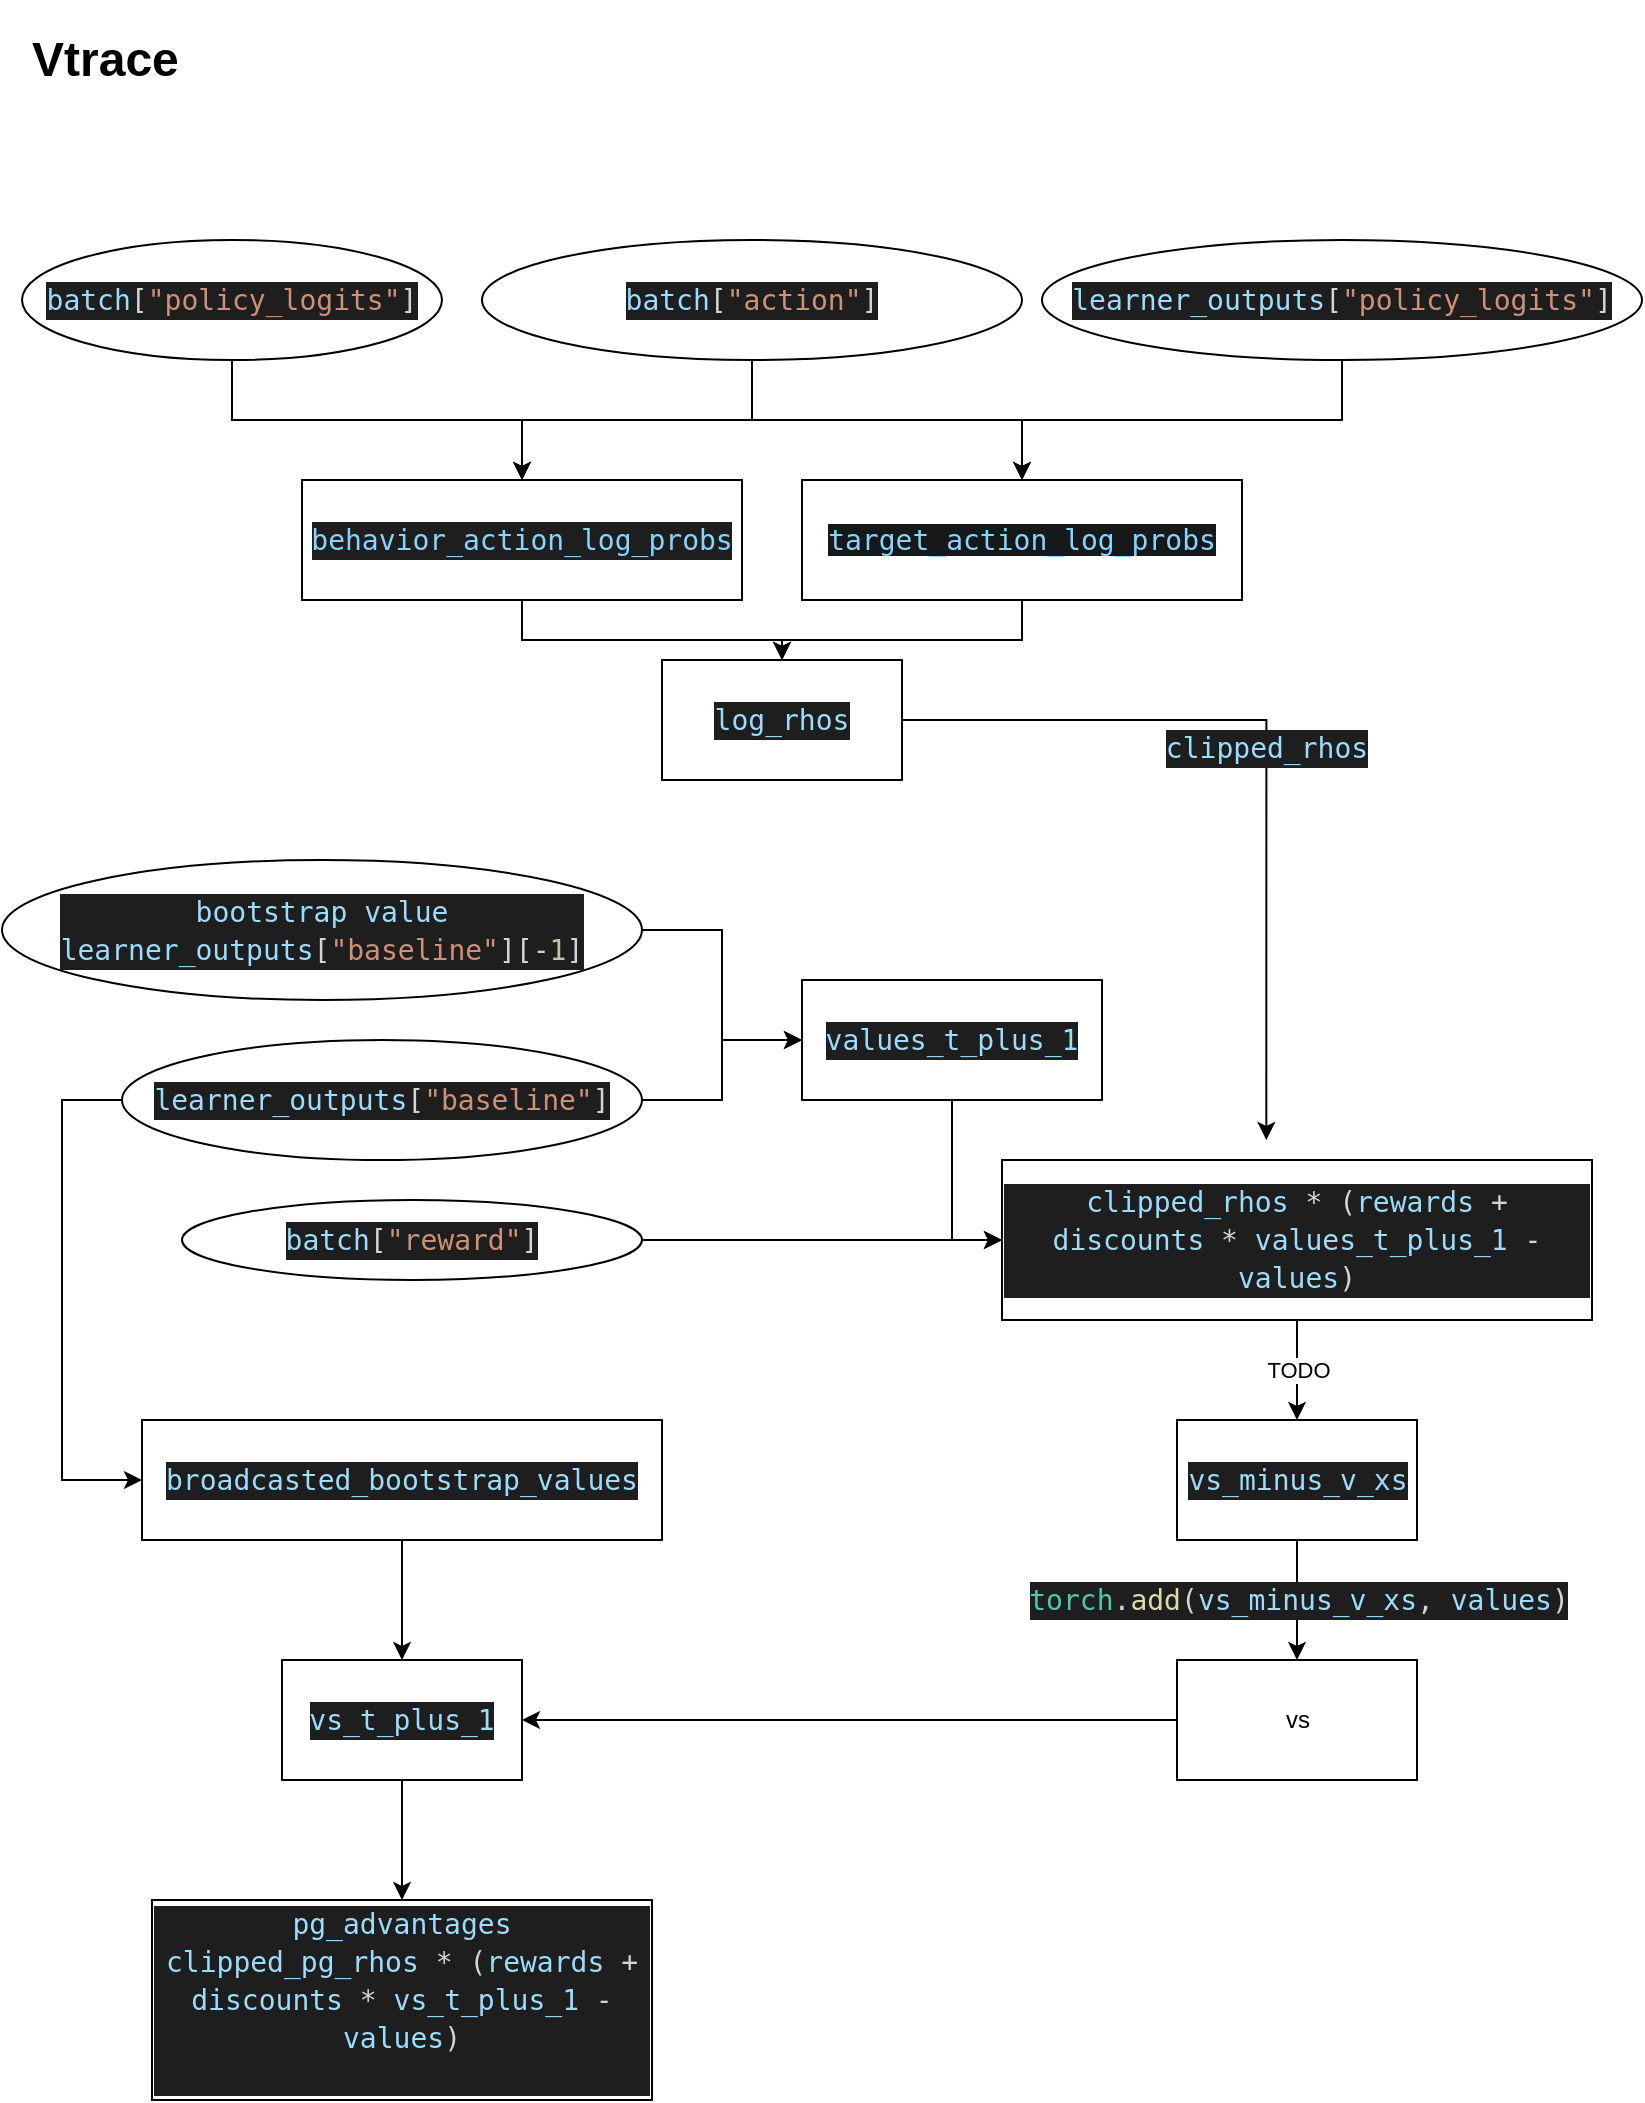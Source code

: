<mxfile version="16.6.6" type="github">
  <diagram id="kGYc3s8CcaRbxecMhjrC" name="Page-1">
    <mxGraphModel dx="1366" dy="1324" grid="1" gridSize="10" guides="1" tooltips="1" connect="1" arrows="1" fold="1" page="1" pageScale="1" pageWidth="850" pageHeight="1100" math="0" shadow="0">
      <root>
        <mxCell id="0" />
        <mxCell id="1" parent="0" />
        <mxCell id="BBuTkvsm7TjV3sl1JJMY-71" style="edgeStyle=orthogonalEdgeStyle;rounded=0;orthogonalLoop=1;jettySize=auto;html=1;entryX=0.5;entryY=0;entryDx=0;entryDy=0;" edge="1" parent="1" source="BBuTkvsm7TjV3sl1JJMY-1" target="BBuTkvsm7TjV3sl1JJMY-7">
          <mxGeometry relative="1" as="geometry" />
        </mxCell>
        <mxCell id="BBuTkvsm7TjV3sl1JJMY-1" value="&lt;div style=&quot;color: rgb(212 , 212 , 212) ; background-color: rgb(30 , 30 , 30) ; font-family: &amp;#34;droid sans mono&amp;#34; , &amp;#34;monospace&amp;#34; , monospace ; font-size: 14px ; line-height: 19px&quot;&gt;&lt;span style=&quot;color: rgb(156 , 220 , 254)&quot;&gt;batch&lt;/span&gt;[&lt;span style=&quot;color: rgb(206 , 145 , 120)&quot;&gt;&quot;policy_logits&quot;&lt;/span&gt;]&lt;/div&gt;" style="ellipse;whiteSpace=wrap;html=1;" vertex="1" parent="1">
          <mxGeometry x="20" y="150" width="210" height="60" as="geometry" />
        </mxCell>
        <mxCell id="BBuTkvsm7TjV3sl1JJMY-70" style="edgeStyle=orthogonalEdgeStyle;rounded=0;orthogonalLoop=1;jettySize=auto;html=1;" edge="1" parent="1" source="BBuTkvsm7TjV3sl1JJMY-2" target="BBuTkvsm7TjV3sl1JJMY-21">
          <mxGeometry relative="1" as="geometry" />
        </mxCell>
        <mxCell id="BBuTkvsm7TjV3sl1JJMY-2" value="&lt;meta charset=&quot;utf-8&quot;&gt;&lt;div style=&quot;color: rgb(212, 212, 212); background-color: rgb(30, 30, 30); font-family: &amp;quot;droid sans mono&amp;quot;, &amp;quot;monospace&amp;quot;, monospace; font-weight: normal; font-size: 14px; line-height: 19px;&quot;&gt;&lt;div&gt;&lt;span style=&quot;color: #9cdcfe&quot;&gt;learner_outputs&lt;/span&gt;&lt;span style=&quot;color: #d4d4d4&quot;&gt;[&lt;/span&gt;&lt;span style=&quot;color: #ce9178&quot;&gt;&quot;policy_logits&quot;&lt;/span&gt;&lt;span style=&quot;color: #d4d4d4&quot;&gt;]&lt;/span&gt;&lt;/div&gt;&lt;/div&gt;" style="ellipse;whiteSpace=wrap;html=1;" vertex="1" parent="1">
          <mxGeometry x="530" y="150" width="300" height="60" as="geometry" />
        </mxCell>
        <mxCell id="BBuTkvsm7TjV3sl1JJMY-72" style="edgeStyle=orthogonalEdgeStyle;rounded=0;orthogonalLoop=1;jettySize=auto;html=1;entryX=0.5;entryY=0;entryDx=0;entryDy=0;" edge="1" parent="1" source="BBuTkvsm7TjV3sl1JJMY-3" target="BBuTkvsm7TjV3sl1JJMY-7">
          <mxGeometry relative="1" as="geometry" />
        </mxCell>
        <mxCell id="BBuTkvsm7TjV3sl1JJMY-73" style="edgeStyle=orthogonalEdgeStyle;rounded=0;orthogonalLoop=1;jettySize=auto;html=1;entryX=0.5;entryY=0;entryDx=0;entryDy=0;" edge="1" parent="1" source="BBuTkvsm7TjV3sl1JJMY-3" target="BBuTkvsm7TjV3sl1JJMY-21">
          <mxGeometry relative="1" as="geometry" />
        </mxCell>
        <mxCell id="BBuTkvsm7TjV3sl1JJMY-3" value="&lt;div style=&quot;color: rgb(212 , 212 , 212) ; background-color: rgb(30 , 30 , 30) ; font-family: &amp;#34;droid sans mono&amp;#34; , &amp;#34;monospace&amp;#34; , monospace ; font-size: 14px ; line-height: 19px&quot;&gt;&lt;span style=&quot;color: rgb(156 , 220 , 254)&quot;&gt;batch&lt;/span&gt;[&lt;span style=&quot;color: rgb(206 , 145 , 120)&quot;&gt;&quot;action&quot;&lt;/span&gt;]&lt;/div&gt;" style="ellipse;whiteSpace=wrap;html=1;" vertex="1" parent="1">
          <mxGeometry x="250" y="150" width="270" height="60" as="geometry" />
        </mxCell>
        <mxCell id="BBuTkvsm7TjV3sl1JJMY-75" style="edgeStyle=orthogonalEdgeStyle;rounded=0;orthogonalLoop=1;jettySize=auto;html=1;entryX=0.5;entryY=0;entryDx=0;entryDy=0;" edge="1" parent="1" source="BBuTkvsm7TjV3sl1JJMY-7" target="BBuTkvsm7TjV3sl1JJMY-26">
          <mxGeometry relative="1" as="geometry" />
        </mxCell>
        <mxCell id="BBuTkvsm7TjV3sl1JJMY-7" value="&lt;div style=&quot;color: rgb(212 , 212 , 212) ; background-color: rgb(30 , 30 , 30) ; font-family: &amp;#34;droid sans mono&amp;#34; , &amp;#34;monospace&amp;#34; , monospace ; font-size: 14px ; line-height: 19px&quot;&gt;&lt;span style=&quot;color: rgb(135 , 213 , 254)&quot;&gt;behavior_action_log_probs&lt;/span&gt;&lt;br&gt;&lt;/div&gt;" style="rounded=0;whiteSpace=wrap;html=1;" vertex="1" parent="1">
          <mxGeometry x="160" y="270" width="220" height="60" as="geometry" />
        </mxCell>
        <mxCell id="BBuTkvsm7TjV3sl1JJMY-76" style="edgeStyle=orthogonalEdgeStyle;rounded=0;orthogonalLoop=1;jettySize=auto;html=1;entryX=0.5;entryY=0;entryDx=0;entryDy=0;" edge="1" parent="1" source="BBuTkvsm7TjV3sl1JJMY-21" target="BBuTkvsm7TjV3sl1JJMY-26">
          <mxGeometry relative="1" as="geometry" />
        </mxCell>
        <mxCell id="BBuTkvsm7TjV3sl1JJMY-21" value="&lt;span style=&quot;color: rgb(135 , 213 , 254) ; font-family: &amp;#34;droid sans mono&amp;#34; , &amp;#34;monospace&amp;#34; , monospace ; font-size: 14px ; background-color: rgb(23 , 24 , 25)&quot;&gt;target_action_log_probs&lt;/span&gt;" style="rounded=0;whiteSpace=wrap;html=1;" vertex="1" parent="1">
          <mxGeometry x="410" y="270" width="220" height="60" as="geometry" />
        </mxCell>
        <mxCell id="BBuTkvsm7TjV3sl1JJMY-78" value="&lt;meta charset=&quot;utf-8&quot;&gt;&lt;div style=&quot;color: rgb(212, 212, 212); background-color: rgb(30, 30, 30); font-family: &amp;quot;droid sans mono&amp;quot;, &amp;quot;monospace&amp;quot;, monospace; font-weight: normal; font-size: 14px; line-height: 19px;&quot;&gt;&lt;div&gt;&lt;span style=&quot;color: #9cdcfe&quot;&gt;clipped_rhos&lt;/span&gt;&lt;/div&gt;&lt;/div&gt;" style="edgeStyle=orthogonalEdgeStyle;rounded=0;orthogonalLoop=1;jettySize=auto;html=1;entryX=0.448;entryY=-0.125;entryDx=0;entryDy=0;entryPerimeter=0;" edge="1" parent="1" source="BBuTkvsm7TjV3sl1JJMY-26" target="BBuTkvsm7TjV3sl1JJMY-82">
          <mxGeometry relative="1" as="geometry">
            <mxPoint x="510" y="630" as="targetPoint" />
          </mxGeometry>
        </mxCell>
        <mxCell id="BBuTkvsm7TjV3sl1JJMY-26" value="&lt;div style=&quot;color: rgb(212 , 212 , 212) ; background-color: rgb(30 , 30 , 30) ; font-family: &amp;#34;droid sans mono&amp;#34; , &amp;#34;monospace&amp;#34; , monospace ; font-size: 14px ; line-height: 19px&quot;&gt;&lt;span style=&quot;color: rgb(156 , 220 , 254)&quot;&gt;log_rhos&lt;/span&gt;&lt;/div&gt;" style="rounded=0;whiteSpace=wrap;html=1;" vertex="1" parent="1">
          <mxGeometry x="340" y="360" width="120" height="60" as="geometry" />
        </mxCell>
        <mxCell id="BBuTkvsm7TjV3sl1JJMY-42" value="&lt;div style=&quot;color: rgb(212 , 212 , 212) ; background-color: rgb(30 , 30 , 30) ; font-family: &amp;#34;droid sans mono&amp;#34; , &amp;#34;monospace&amp;#34; , monospace ; font-weight: normal ; font-size: 14px ; line-height: 19px&quot;&gt;&lt;div&gt;&lt;span style=&quot;color: rgb(156 , 220 , 254)&quot;&gt;pg_advantages&lt;/span&gt;&lt;/div&gt;&lt;div&gt;&lt;span style=&quot;color: rgb(156 , 220 , 254)&quot;&gt;&lt;div style=&quot;color: rgb(212 , 212 , 212) ; background-color: rgb(30 , 30 , 30) ; font-family: &amp;#34;droid sans mono&amp;#34; , &amp;#34;monospace&amp;#34; , monospace ; line-height: 19px&quot;&gt;&lt;div&gt;&lt;span style=&quot;color: rgb(156 , 220 , 254)&quot;&gt;clipped_pg_rhos&lt;/span&gt; * (&lt;span style=&quot;color: rgb(156 , 220 , 254)&quot;&gt;rewards&lt;/span&gt; + &lt;span style=&quot;color: rgb(156 , 220 , 254)&quot;&gt;discounts&lt;/span&gt; * &lt;span style=&quot;color: rgb(156 , 220 , 254)&quot;&gt;vs_t_plus_1&lt;/span&gt; - &lt;span style=&quot;color: rgb(156 , 220 , 254)&quot;&gt;values&lt;/span&gt;)&lt;/div&gt;&lt;br&gt;&lt;/div&gt;&lt;/span&gt;&lt;/div&gt;&lt;/div&gt;" style="rounded=0;whiteSpace=wrap;html=1;" vertex="1" parent="1">
          <mxGeometry x="85" y="980" width="250" height="100" as="geometry" />
        </mxCell>
        <mxCell id="BBuTkvsm7TjV3sl1JJMY-95" style="edgeStyle=orthogonalEdgeStyle;rounded=0;orthogonalLoop=1;jettySize=auto;html=1;entryX=1;entryY=0.5;entryDx=0;entryDy=0;" edge="1" parent="1" source="BBuTkvsm7TjV3sl1JJMY-43" target="BBuTkvsm7TjV3sl1JJMY-93">
          <mxGeometry relative="1" as="geometry">
            <mxPoint x="290" y="860" as="targetPoint" />
          </mxGeometry>
        </mxCell>
        <mxCell id="BBuTkvsm7TjV3sl1JJMY-43" value="vs" style="rounded=0;whiteSpace=wrap;html=1;" vertex="1" parent="1">
          <mxGeometry x="597.5" y="860" width="120" height="60" as="geometry" />
        </mxCell>
        <mxCell id="BBuTkvsm7TjV3sl1JJMY-50" value="&lt;h1&gt;Vtrace&lt;/h1&gt;&lt;div&gt;&lt;br&gt;&lt;/div&gt;" style="text;html=1;strokeColor=none;fillColor=none;spacing=5;spacingTop=-20;whiteSpace=wrap;overflow=hidden;rounded=0;" vertex="1" parent="1">
          <mxGeometry x="20" y="40" width="240" height="120" as="geometry" />
        </mxCell>
        <mxCell id="BBuTkvsm7TjV3sl1JJMY-83" style="edgeStyle=orthogonalEdgeStyle;rounded=0;orthogonalLoop=1;jettySize=auto;html=1;" edge="1" parent="1" source="BBuTkvsm7TjV3sl1JJMY-57" target="BBuTkvsm7TjV3sl1JJMY-82">
          <mxGeometry relative="1" as="geometry" />
        </mxCell>
        <mxCell id="BBuTkvsm7TjV3sl1JJMY-57" value="&lt;div style=&quot;color: rgb(212 , 212 , 212) ; background-color: rgb(30 , 30 , 30) ; font-family: &amp;#34;droid sans mono&amp;#34; , &amp;#34;monospace&amp;#34; , monospace ; font-size: 14px ; line-height: 19px&quot;&gt;&lt;span style=&quot;color: rgb(156 , 220 , 254)&quot;&gt;batch&lt;/span&gt;[&lt;span style=&quot;color: rgb(206 , 145 , 120)&quot;&gt;&quot;reward&quot;&lt;/span&gt;]&lt;/div&gt;" style="ellipse;whiteSpace=wrap;html=1;" vertex="1" parent="1">
          <mxGeometry x="100" y="630" width="230" height="40" as="geometry" />
        </mxCell>
        <mxCell id="BBuTkvsm7TjV3sl1JJMY-81" style="edgeStyle=orthogonalEdgeStyle;rounded=0;orthogonalLoop=1;jettySize=auto;html=1;entryX=0;entryY=0.5;entryDx=0;entryDy=0;" edge="1" parent="1" source="BBuTkvsm7TjV3sl1JJMY-58" target="BBuTkvsm7TjV3sl1JJMY-79">
          <mxGeometry relative="1" as="geometry" />
        </mxCell>
        <mxCell id="BBuTkvsm7TjV3sl1JJMY-91" style="edgeStyle=orthogonalEdgeStyle;rounded=0;orthogonalLoop=1;jettySize=auto;html=1;entryX=0;entryY=0.5;entryDx=0;entryDy=0;" edge="1" parent="1" source="BBuTkvsm7TjV3sl1JJMY-58" target="BBuTkvsm7TjV3sl1JJMY-92">
          <mxGeometry relative="1" as="geometry">
            <mxPoint x="40" y="750" as="targetPoint" />
            <Array as="points">
              <mxPoint x="40" y="580" />
              <mxPoint x="40" y="770" />
            </Array>
          </mxGeometry>
        </mxCell>
        <mxCell id="BBuTkvsm7TjV3sl1JJMY-58" value="&lt;div style=&quot;color: rgb(212 , 212 , 212) ; background-color: rgb(30 , 30 , 30) ; font-family: &amp;#34;droid sans mono&amp;#34; , &amp;#34;monospace&amp;#34; , monospace ; font-size: 14px ; line-height: 19px&quot;&gt;&lt;span style=&quot;color: rgb(156 , 220 , 254)&quot;&gt;learner_outputs&lt;/span&gt;[&lt;span style=&quot;color: rgb(206 , 145 , 120)&quot;&gt;&quot;baseline&quot;&lt;/span&gt;]&lt;/div&gt;" style="ellipse;whiteSpace=wrap;html=1;" vertex="1" parent="1">
          <mxGeometry x="70" y="550" width="260" height="60" as="geometry" />
        </mxCell>
        <mxCell id="BBuTkvsm7TjV3sl1JJMY-80" style="edgeStyle=orthogonalEdgeStyle;rounded=0;orthogonalLoop=1;jettySize=auto;html=1;entryX=0;entryY=0.5;entryDx=0;entryDy=0;" edge="1" parent="1" source="BBuTkvsm7TjV3sl1JJMY-59" target="BBuTkvsm7TjV3sl1JJMY-79">
          <mxGeometry relative="1" as="geometry" />
        </mxCell>
        <mxCell id="BBuTkvsm7TjV3sl1JJMY-59" value="&lt;div style=&quot;color: rgb(212 , 212 , 212) ; background-color: rgb(30 , 30 , 30) ; font-family: &amp;#34;droid sans mono&amp;#34; , &amp;#34;monospace&amp;#34; , monospace ; font-size: 14px ; line-height: 19px&quot;&gt;&lt;span style=&quot;color: rgb(156 , 220 , 254)&quot;&gt;bootstrap value&lt;/span&gt;&lt;/div&gt;&lt;div style=&quot;color: rgb(212 , 212 , 212) ; background-color: rgb(30 , 30 , 30) ; font-family: &amp;#34;droid sans mono&amp;#34; , &amp;#34;monospace&amp;#34; , monospace ; font-size: 14px ; line-height: 19px&quot;&gt;&lt;span style=&quot;color: rgb(156 , 220 , 254)&quot;&gt;learner_outputs&lt;/span&gt;[&lt;span style=&quot;color: rgb(206 , 145 , 120)&quot;&gt;&quot;baseline&quot;&lt;/span&gt;][-&lt;span style=&quot;color: rgb(181 , 206 , 168)&quot;&gt;1&lt;/span&gt;]&lt;/div&gt;" style="ellipse;whiteSpace=wrap;html=1;" vertex="1" parent="1">
          <mxGeometry x="10" y="460" width="320" height="70" as="geometry" />
        </mxCell>
        <mxCell id="BBuTkvsm7TjV3sl1JJMY-84" style="edgeStyle=orthogonalEdgeStyle;rounded=0;orthogonalLoop=1;jettySize=auto;html=1;entryX=0;entryY=0.5;entryDx=0;entryDy=0;" edge="1" parent="1" source="BBuTkvsm7TjV3sl1JJMY-79" target="BBuTkvsm7TjV3sl1JJMY-82">
          <mxGeometry relative="1" as="geometry" />
        </mxCell>
        <mxCell id="BBuTkvsm7TjV3sl1JJMY-79" value="&lt;div style=&quot;color: rgb(212 , 212 , 212) ; background-color: rgb(30 , 30 , 30) ; font-family: &amp;#34;droid sans mono&amp;#34; , &amp;#34;monospace&amp;#34; , monospace ; font-size: 14px ; line-height: 19px&quot;&gt;&lt;span style=&quot;color: rgb(156 , 220 , 254)&quot;&gt;values_t_plus_1&lt;/span&gt;&lt;/div&gt;" style="rounded=0;whiteSpace=wrap;html=1;" vertex="1" parent="1">
          <mxGeometry x="410" y="520" width="150" height="60" as="geometry" />
        </mxCell>
        <mxCell id="BBuTkvsm7TjV3sl1JJMY-86" value="TODO" style="edgeStyle=orthogonalEdgeStyle;rounded=0;orthogonalLoop=1;jettySize=auto;html=1;" edge="1" parent="1" source="BBuTkvsm7TjV3sl1JJMY-82" target="BBuTkvsm7TjV3sl1JJMY-85">
          <mxGeometry relative="1" as="geometry" />
        </mxCell>
        <mxCell id="BBuTkvsm7TjV3sl1JJMY-82" value="&lt;div style=&quot;color: rgb(212 , 212 , 212) ; background-color: rgb(30 , 30 , 30) ; font-family: &amp;#34;droid sans mono&amp;#34; , &amp;#34;monospace&amp;#34; , monospace ; font-size: 14px ; line-height: 19px&quot;&gt;&lt;span style=&quot;color: rgb(156 , 220 , 254)&quot;&gt;clipped_rhos&lt;/span&gt; * (&lt;span style=&quot;color: rgb(156 , 220 , 254)&quot;&gt;rewards&lt;/span&gt; + &lt;span style=&quot;color: rgb(156 , 220 , 254)&quot;&gt;discounts&lt;/span&gt; * &lt;span style=&quot;color: rgb(156 , 220 , 254)&quot;&gt;values_t_plus_1&lt;/span&gt; - &lt;span style=&quot;color: rgb(156 , 220 , 254)&quot;&gt;values&lt;/span&gt;)&lt;/div&gt;" style="rounded=0;whiteSpace=wrap;html=1;" vertex="1" parent="1">
          <mxGeometry x="510" y="610" width="295" height="80" as="geometry" />
        </mxCell>
        <mxCell id="BBuTkvsm7TjV3sl1JJMY-90" value="&lt;meta charset=&quot;utf-8&quot;&gt;&lt;div style=&quot;color: rgb(212, 212, 212); background-color: rgb(30, 30, 30); font-family: &amp;quot;droid sans mono&amp;quot;, &amp;quot;monospace&amp;quot;, monospace; font-weight: normal; font-size: 14px; line-height: 19px;&quot;&gt;&lt;div&gt;&lt;span style=&quot;color: #4ec9b0&quot;&gt;torch&lt;/span&gt;&lt;span style=&quot;color: #d4d4d4&quot;&gt;.&lt;/span&gt;&lt;span style=&quot;color: #dcdcaa&quot;&gt;add&lt;/span&gt;&lt;span style=&quot;color: #d4d4d4&quot;&gt;(&lt;/span&gt;&lt;span style=&quot;color: #9cdcfe&quot;&gt;vs_minus_v_xs&lt;/span&gt;&lt;span style=&quot;color: #d4d4d4&quot;&gt;, &lt;/span&gt;&lt;span style=&quot;color: #9cdcfe&quot;&gt;values&lt;/span&gt;&lt;span style=&quot;color: #d4d4d4&quot;&gt;)&lt;/span&gt;&lt;/div&gt;&lt;/div&gt;" style="edgeStyle=orthogonalEdgeStyle;rounded=0;orthogonalLoop=1;jettySize=auto;html=1;" edge="1" parent="1" source="BBuTkvsm7TjV3sl1JJMY-85" target="BBuTkvsm7TjV3sl1JJMY-43">
          <mxGeometry relative="1" as="geometry" />
        </mxCell>
        <mxCell id="BBuTkvsm7TjV3sl1JJMY-85" value="&lt;div style=&quot;color: rgb(212 , 212 , 212) ; background-color: rgb(30 , 30 , 30) ; font-family: &amp;#34;droid sans mono&amp;#34; , &amp;#34;monospace&amp;#34; , monospace ; font-size: 14px ; line-height: 19px&quot;&gt;&lt;span style=&quot;color: rgb(156 , 220 , 254)&quot;&gt;vs_minus_v_xs&lt;/span&gt;&lt;/div&gt;" style="rounded=0;whiteSpace=wrap;html=1;" vertex="1" parent="1">
          <mxGeometry x="597.5" y="740" width="120" height="60" as="geometry" />
        </mxCell>
        <mxCell id="BBuTkvsm7TjV3sl1JJMY-94" value="" style="edgeStyle=orthogonalEdgeStyle;rounded=0;orthogonalLoop=1;jettySize=auto;html=1;" edge="1" parent="1" source="BBuTkvsm7TjV3sl1JJMY-92" target="BBuTkvsm7TjV3sl1JJMY-93">
          <mxGeometry relative="1" as="geometry" />
        </mxCell>
        <mxCell id="BBuTkvsm7TjV3sl1JJMY-92" value="&lt;div style=&quot;color: rgb(212 , 212 , 212) ; background-color: rgb(30 , 30 , 30) ; font-family: &amp;#34;droid sans mono&amp;#34; , &amp;#34;monospace&amp;#34; , monospace ; font-size: 14px ; line-height: 19px&quot;&gt;&lt;span style=&quot;color: rgb(156 , 220 , 254)&quot;&gt;broadcasted_bootstrap_values&lt;/span&gt;&lt;/div&gt;" style="rounded=0;whiteSpace=wrap;html=1;" vertex="1" parent="1">
          <mxGeometry x="80" y="740" width="260" height="60" as="geometry" />
        </mxCell>
        <mxCell id="BBuTkvsm7TjV3sl1JJMY-96" value="" style="edgeStyle=orthogonalEdgeStyle;rounded=0;orthogonalLoop=1;jettySize=auto;html=1;" edge="1" parent="1" source="BBuTkvsm7TjV3sl1JJMY-93" target="BBuTkvsm7TjV3sl1JJMY-42">
          <mxGeometry relative="1" as="geometry" />
        </mxCell>
        <mxCell id="BBuTkvsm7TjV3sl1JJMY-93" value="&lt;div style=&quot;color: rgb(212 , 212 , 212) ; background-color: rgb(30 , 30 , 30) ; font-family: &amp;#34;droid sans mono&amp;#34; , &amp;#34;monospace&amp;#34; , monospace ; font-size: 14px ; line-height: 19px&quot;&gt;&lt;span style=&quot;color: rgb(156 , 220 , 254)&quot;&gt;vs_t_plus_1&lt;/span&gt;&lt;/div&gt;" style="rounded=0;whiteSpace=wrap;html=1;" vertex="1" parent="1">
          <mxGeometry x="150" y="860" width="120" height="60" as="geometry" />
        </mxCell>
      </root>
    </mxGraphModel>
  </diagram>
</mxfile>
